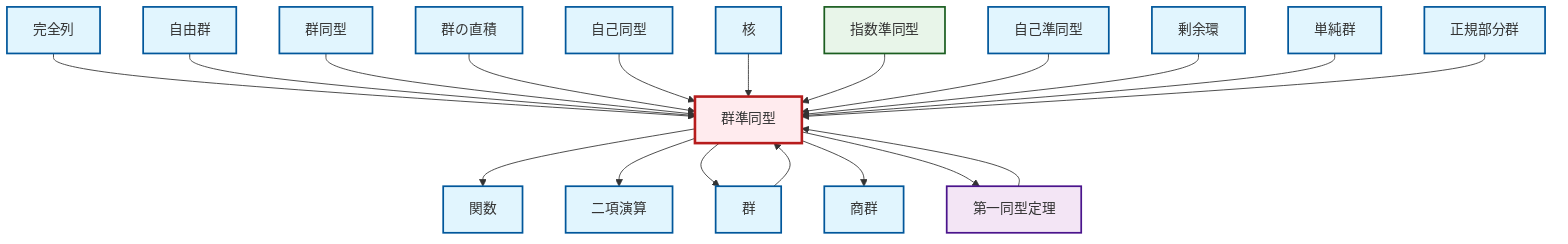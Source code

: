 graph TD
    classDef definition fill:#e1f5fe,stroke:#01579b,stroke-width:2px
    classDef theorem fill:#f3e5f5,stroke:#4a148c,stroke-width:2px
    classDef axiom fill:#fff3e0,stroke:#e65100,stroke-width:2px
    classDef example fill:#e8f5e9,stroke:#1b5e20,stroke-width:2px
    classDef current fill:#ffebee,stroke:#b71c1c,stroke-width:3px
    def-kernel["核"]:::definition
    def-homomorphism["群準同型"]:::definition
    def-exact-sequence["完全列"]:::definition
    thm-first-isomorphism["第一同型定理"]:::theorem
    def-quotient-group["商群"]:::definition
    def-endomorphism["自己準同型"]:::definition
    def-function["関数"]:::definition
    def-direct-product["群の直積"]:::definition
    def-simple-group["単純群"]:::definition
    def-isomorphism["群同型"]:::definition
    def-group["群"]:::definition
    def-normal-subgroup["正規部分群"]:::definition
    def-binary-operation["二項演算"]:::definition
    def-quotient-ring["剰余環"]:::definition
    ex-exponential-homomorphism["指数準同型"]:::example
    def-free-group["自由群"]:::definition
    def-automorphism["自己同型"]:::definition
    def-exact-sequence --> def-homomorphism
    def-homomorphism --> def-function
    def-free-group --> def-homomorphism
    def-isomorphism --> def-homomorphism
    def-direct-product --> def-homomorphism
    def-automorphism --> def-homomorphism
    def-group --> def-homomorphism
    def-kernel --> def-homomorphism
    def-homomorphism --> def-binary-operation
    ex-exponential-homomorphism --> def-homomorphism
    def-endomorphism --> def-homomorphism
    def-quotient-ring --> def-homomorphism
    def-simple-group --> def-homomorphism
    thm-first-isomorphism --> def-homomorphism
    def-homomorphism --> def-group
    def-homomorphism --> def-quotient-group
    def-homomorphism --> thm-first-isomorphism
    def-normal-subgroup --> def-homomorphism
    class def-homomorphism current